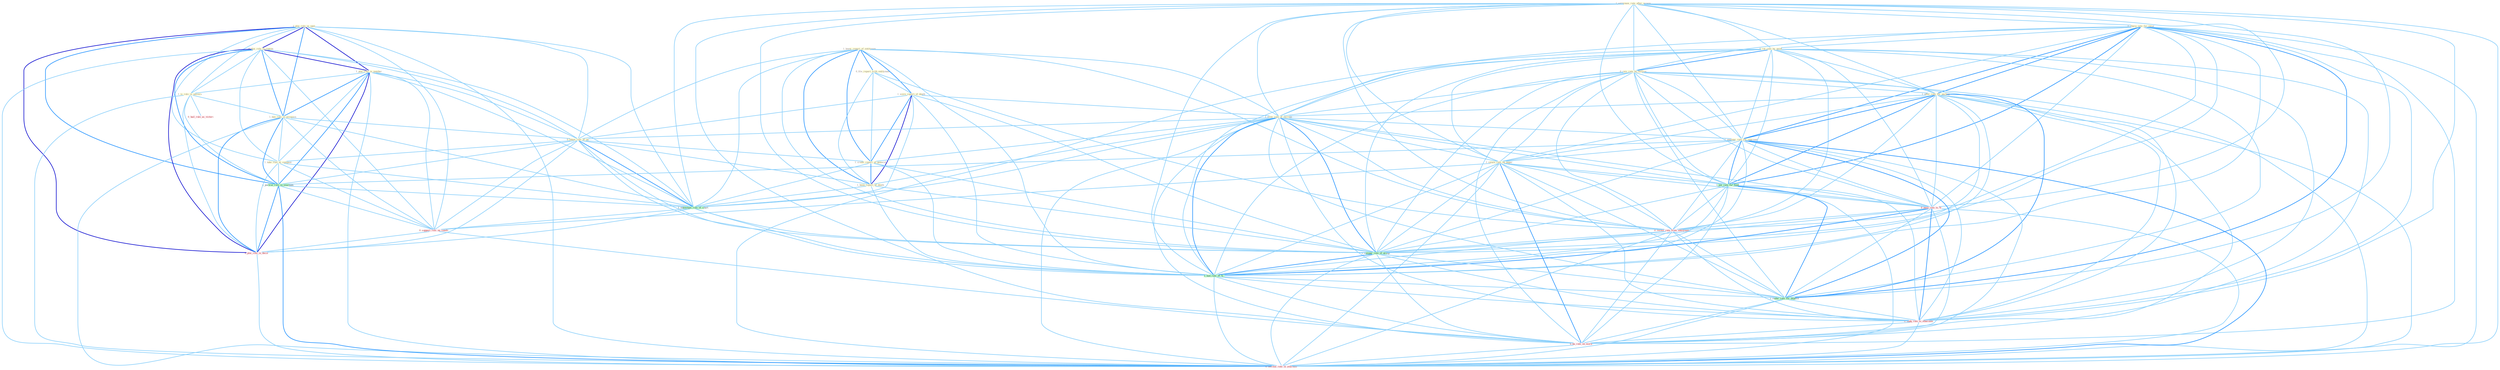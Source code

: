Graph G{ 
    node
    [shape=polygon,style=filled,width=.5,height=.06,color="#BDFCC9",fixedsize=true,fontsize=4,
    fontcolor="#2f4f4f"];
    {node
    [color="#ffffe0", fontcolor="#8b7d6b"] "1_know_report_of_entitynam " "0_file_report_with_entitynam " "1_plai_role_in_oper " "1_entitynam_rate_after_expens " "0_plai_role_in_region " "1_plai_role_in_number " "0_charg_rate_for_insur " "1_is_rule_in_univers " "0_cut_rate_by_point " "1_ban_role_in_assassin " "1_were_report_of_death " "0_rais_rate_by_million " "1_offer_rate_for_packag " "1_slow_rate_of_increas " "0_taken_role_of_on " "1_take_role_at_compani " "1_announc_rate_for_yearnum " "1_credit_report_of_genocid " "1_been_report_of_death " "1_retain_rate_on_paper "}
{node [color="#fff0f5", fontcolor="#b22222"] "0_push_rate_to_% " "0_receiv_rate_from_entitynam " "0_support_role_on_condit " "0_hail_rule_as_victori " "0_nudg_rate_to_othernum " "0_plai_role_in_decis " "0_ha_rate_on_morn " "0_increas_rate_in_yearnum "}
edge [color="#B0E2FF"];

	"1_know_report_of_entitynam " -- "0_file_report_with_entitynam " [w="2", color="#1e90ff" , len=0.8];
	"1_know_report_of_entitynam " -- "1_were_report_of_death " [w="2", color="#1e90ff" , len=0.8];
	"1_know_report_of_entitynam " -- "1_slow_rate_of_increas " [w="1", color="#87cefa" ];
	"1_know_report_of_entitynam " -- "0_taken_role_of_on " [w="1", color="#87cefa" ];
	"1_know_report_of_entitynam " -- "1_credit_report_of_genocid " [w="2", color="#1e90ff" , len=0.8];
	"1_know_report_of_entitynam " -- "1_been_report_of_death " [w="2", color="#1e90ff" , len=0.8];
	"1_know_report_of_entitynam " -- "1_entitynam_role_of_court " [w="1", color="#87cefa" ];
	"1_know_report_of_entitynam " -- "0_receiv_rate_from_entitynam " [w="1", color="#87cefa" ];
	"1_know_report_of_entitynam " -- "1_compar_rate_of_group " [w="1", color="#87cefa" ];
	"1_know_report_of_entitynam " -- "1_had_rate_of_% " [w="1", color="#87cefa" ];
	"0_file_report_with_entitynam " -- "1_were_report_of_death " [w="1", color="#87cefa" ];
	"0_file_report_with_entitynam " -- "1_credit_report_of_genocid " [w="1", color="#87cefa" ];
	"0_file_report_with_entitynam " -- "1_been_report_of_death " [w="1", color="#87cefa" ];
	"0_file_report_with_entitynam " -- "0_receiv_rate_from_entitynam " [w="1", color="#87cefa" ];
	"1_plai_role_in_oper " -- "0_plai_role_in_region " [w="3", color="#0000cd" , len=0.6];
	"1_plai_role_in_oper " -- "1_plai_role_in_number " [w="3", color="#0000cd" , len=0.6];
	"1_plai_role_in_oper " -- "1_is_rule_in_univers " [w="1", color="#87cefa" ];
	"1_plai_role_in_oper " -- "1_ban_role_in_assassin " [w="2", color="#1e90ff" , len=0.8];
	"1_plai_role_in_oper " -- "0_taken_role_of_on " [w="1", color="#87cefa" ];
	"1_plai_role_in_oper " -- "1_take_role_at_compani " [w="1", color="#87cefa" ];
	"1_plai_role_in_oper " -- "1_portrai_role_in_yearnum " [w="2", color="#1e90ff" , len=0.8];
	"1_plai_role_in_oper " -- "1_entitynam_role_of_court " [w="1", color="#87cefa" ];
	"1_plai_role_in_oper " -- "0_support_role_on_condit " [w="1", color="#87cefa" ];
	"1_plai_role_in_oper " -- "0_plai_role_in_decis " [w="3", color="#0000cd" , len=0.6];
	"1_plai_role_in_oper " -- "0_increas_rate_in_yearnum " [w="1", color="#87cefa" ];
	"1_entitynam_rate_after_expens " -- "0_charg_rate_for_insur " [w="1", color="#87cefa" ];
	"1_entitynam_rate_after_expens " -- "0_cut_rate_by_point " [w="1", color="#87cefa" ];
	"1_entitynam_rate_after_expens " -- "0_rais_rate_by_million " [w="1", color="#87cefa" ];
	"1_entitynam_rate_after_expens " -- "1_offer_rate_for_packag " [w="1", color="#87cefa" ];
	"1_entitynam_rate_after_expens " -- "1_slow_rate_of_increas " [w="1", color="#87cefa" ];
	"1_entitynam_rate_after_expens " -- "1_announc_rate_for_yearnum " [w="1", color="#87cefa" ];
	"1_entitynam_rate_after_expens " -- "1_retain_rate_on_paper " [w="1", color="#87cefa" ];
	"1_entitynam_rate_after_expens " -- "1_pai_rate_for_fund " [w="1", color="#87cefa" ];
	"1_entitynam_rate_after_expens " -- "0_push_rate_to_% " [w="1", color="#87cefa" ];
	"1_entitynam_rate_after_expens " -- "1_entitynam_role_of_court " [w="1", color="#87cefa" ];
	"1_entitynam_rate_after_expens " -- "0_receiv_rate_from_entitynam " [w="1", color="#87cefa" ];
	"1_entitynam_rate_after_expens " -- "1_compar_rate_of_group " [w="1", color="#87cefa" ];
	"1_entitynam_rate_after_expens " -- "1_had_rate_of_% " [w="1", color="#87cefa" ];
	"1_entitynam_rate_after_expens " -- "1_reduc_rate_for_deposit " [w="1", color="#87cefa" ];
	"1_entitynam_rate_after_expens " -- "0_nudg_rate_to_othernum " [w="1", color="#87cefa" ];
	"1_entitynam_rate_after_expens " -- "0_ha_rate_on_morn " [w="1", color="#87cefa" ];
	"1_entitynam_rate_after_expens " -- "0_increas_rate_in_yearnum " [w="1", color="#87cefa" ];
	"0_plai_role_in_region " -- "1_plai_role_in_number " [w="3", color="#0000cd" , len=0.6];
	"0_plai_role_in_region " -- "1_is_rule_in_univers " [w="1", color="#87cefa" ];
	"0_plai_role_in_region " -- "1_ban_role_in_assassin " [w="2", color="#1e90ff" , len=0.8];
	"0_plai_role_in_region " -- "0_taken_role_of_on " [w="1", color="#87cefa" ];
	"0_plai_role_in_region " -- "1_take_role_at_compani " [w="1", color="#87cefa" ];
	"0_plai_role_in_region " -- "1_portrai_role_in_yearnum " [w="2", color="#1e90ff" , len=0.8];
	"0_plai_role_in_region " -- "1_entitynam_role_of_court " [w="1", color="#87cefa" ];
	"0_plai_role_in_region " -- "0_support_role_on_condit " [w="1", color="#87cefa" ];
	"0_plai_role_in_region " -- "0_plai_role_in_decis " [w="3", color="#0000cd" , len=0.6];
	"0_plai_role_in_region " -- "0_increas_rate_in_yearnum " [w="1", color="#87cefa" ];
	"1_plai_role_in_number " -- "1_is_rule_in_univers " [w="1", color="#87cefa" ];
	"1_plai_role_in_number " -- "1_ban_role_in_assassin " [w="2", color="#1e90ff" , len=0.8];
	"1_plai_role_in_number " -- "0_taken_role_of_on " [w="1", color="#87cefa" ];
	"1_plai_role_in_number " -- "1_take_role_at_compani " [w="1", color="#87cefa" ];
	"1_plai_role_in_number " -- "1_portrai_role_in_yearnum " [w="2", color="#1e90ff" , len=0.8];
	"1_plai_role_in_number " -- "1_entitynam_role_of_court " [w="1", color="#87cefa" ];
	"1_plai_role_in_number " -- "0_support_role_on_condit " [w="1", color="#87cefa" ];
	"1_plai_role_in_number " -- "0_plai_role_in_decis " [w="3", color="#0000cd" , len=0.6];
	"1_plai_role_in_number " -- "0_increas_rate_in_yearnum " [w="1", color="#87cefa" ];
	"0_charg_rate_for_insur " -- "0_cut_rate_by_point " [w="1", color="#87cefa" ];
	"0_charg_rate_for_insur " -- "0_rais_rate_by_million " [w="1", color="#87cefa" ];
	"0_charg_rate_for_insur " -- "1_offer_rate_for_packag " [w="2", color="#1e90ff" , len=0.8];
	"0_charg_rate_for_insur " -- "1_slow_rate_of_increas " [w="1", color="#87cefa" ];
	"0_charg_rate_for_insur " -- "1_announc_rate_for_yearnum " [w="2", color="#1e90ff" , len=0.8];
	"0_charg_rate_for_insur " -- "1_retain_rate_on_paper " [w="1", color="#87cefa" ];
	"0_charg_rate_for_insur " -- "1_pai_rate_for_fund " [w="2", color="#1e90ff" , len=0.8];
	"0_charg_rate_for_insur " -- "0_push_rate_to_% " [w="1", color="#87cefa" ];
	"0_charg_rate_for_insur " -- "0_receiv_rate_from_entitynam " [w="1", color="#87cefa" ];
	"0_charg_rate_for_insur " -- "1_compar_rate_of_group " [w="1", color="#87cefa" ];
	"0_charg_rate_for_insur " -- "1_had_rate_of_% " [w="1", color="#87cefa" ];
	"0_charg_rate_for_insur " -- "1_reduc_rate_for_deposit " [w="2", color="#1e90ff" , len=0.8];
	"0_charg_rate_for_insur " -- "0_nudg_rate_to_othernum " [w="1", color="#87cefa" ];
	"0_charg_rate_for_insur " -- "0_ha_rate_on_morn " [w="1", color="#87cefa" ];
	"0_charg_rate_for_insur " -- "0_increas_rate_in_yearnum " [w="1", color="#87cefa" ];
	"1_is_rule_in_univers " -- "1_ban_role_in_assassin " [w="1", color="#87cefa" ];
	"1_is_rule_in_univers " -- "1_portrai_role_in_yearnum " [w="1", color="#87cefa" ];
	"1_is_rule_in_univers " -- "0_hail_rule_as_victori " [w="1", color="#87cefa" ];
	"1_is_rule_in_univers " -- "0_plai_role_in_decis " [w="1", color="#87cefa" ];
	"1_is_rule_in_univers " -- "0_increas_rate_in_yearnum " [w="1", color="#87cefa" ];
	"0_cut_rate_by_point " -- "0_rais_rate_by_million " [w="2", color="#1e90ff" , len=0.8];
	"0_cut_rate_by_point " -- "1_offer_rate_for_packag " [w="1", color="#87cefa" ];
	"0_cut_rate_by_point " -- "1_slow_rate_of_increas " [w="1", color="#87cefa" ];
	"0_cut_rate_by_point " -- "1_announc_rate_for_yearnum " [w="1", color="#87cefa" ];
	"0_cut_rate_by_point " -- "1_retain_rate_on_paper " [w="1", color="#87cefa" ];
	"0_cut_rate_by_point " -- "1_pai_rate_for_fund " [w="1", color="#87cefa" ];
	"0_cut_rate_by_point " -- "0_push_rate_to_% " [w="1", color="#87cefa" ];
	"0_cut_rate_by_point " -- "0_receiv_rate_from_entitynam " [w="1", color="#87cefa" ];
	"0_cut_rate_by_point " -- "1_compar_rate_of_group " [w="1", color="#87cefa" ];
	"0_cut_rate_by_point " -- "1_had_rate_of_% " [w="1", color="#87cefa" ];
	"0_cut_rate_by_point " -- "1_reduc_rate_for_deposit " [w="1", color="#87cefa" ];
	"0_cut_rate_by_point " -- "0_nudg_rate_to_othernum " [w="1", color="#87cefa" ];
	"0_cut_rate_by_point " -- "0_ha_rate_on_morn " [w="1", color="#87cefa" ];
	"0_cut_rate_by_point " -- "0_increas_rate_in_yearnum " [w="1", color="#87cefa" ];
	"1_ban_role_in_assassin " -- "0_taken_role_of_on " [w="1", color="#87cefa" ];
	"1_ban_role_in_assassin " -- "1_take_role_at_compani " [w="1", color="#87cefa" ];
	"1_ban_role_in_assassin " -- "1_portrai_role_in_yearnum " [w="2", color="#1e90ff" , len=0.8];
	"1_ban_role_in_assassin " -- "1_entitynam_role_of_court " [w="1", color="#87cefa" ];
	"1_ban_role_in_assassin " -- "0_support_role_on_condit " [w="1", color="#87cefa" ];
	"1_ban_role_in_assassin " -- "0_plai_role_in_decis " [w="2", color="#1e90ff" , len=0.8];
	"1_ban_role_in_assassin " -- "0_increas_rate_in_yearnum " [w="1", color="#87cefa" ];
	"1_were_report_of_death " -- "1_slow_rate_of_increas " [w="1", color="#87cefa" ];
	"1_were_report_of_death " -- "0_taken_role_of_on " [w="1", color="#87cefa" ];
	"1_were_report_of_death " -- "1_credit_report_of_genocid " [w="2", color="#1e90ff" , len=0.8];
	"1_were_report_of_death " -- "1_been_report_of_death " [w="3", color="#0000cd" , len=0.6];
	"1_were_report_of_death " -- "1_entitynam_role_of_court " [w="1", color="#87cefa" ];
	"1_were_report_of_death " -- "1_compar_rate_of_group " [w="1", color="#87cefa" ];
	"1_were_report_of_death " -- "1_had_rate_of_% " [w="1", color="#87cefa" ];
	"0_rais_rate_by_million " -- "1_offer_rate_for_packag " [w="1", color="#87cefa" ];
	"0_rais_rate_by_million " -- "1_slow_rate_of_increas " [w="1", color="#87cefa" ];
	"0_rais_rate_by_million " -- "1_announc_rate_for_yearnum " [w="1", color="#87cefa" ];
	"0_rais_rate_by_million " -- "1_retain_rate_on_paper " [w="1", color="#87cefa" ];
	"0_rais_rate_by_million " -- "1_pai_rate_for_fund " [w="1", color="#87cefa" ];
	"0_rais_rate_by_million " -- "0_push_rate_to_% " [w="1", color="#87cefa" ];
	"0_rais_rate_by_million " -- "0_receiv_rate_from_entitynam " [w="1", color="#87cefa" ];
	"0_rais_rate_by_million " -- "1_compar_rate_of_group " [w="1", color="#87cefa" ];
	"0_rais_rate_by_million " -- "1_had_rate_of_% " [w="1", color="#87cefa" ];
	"0_rais_rate_by_million " -- "1_reduc_rate_for_deposit " [w="1", color="#87cefa" ];
	"0_rais_rate_by_million " -- "0_nudg_rate_to_othernum " [w="1", color="#87cefa" ];
	"0_rais_rate_by_million " -- "0_ha_rate_on_morn " [w="1", color="#87cefa" ];
	"0_rais_rate_by_million " -- "0_increas_rate_in_yearnum " [w="1", color="#87cefa" ];
	"1_offer_rate_for_packag " -- "1_slow_rate_of_increas " [w="1", color="#87cefa" ];
	"1_offer_rate_for_packag " -- "1_announc_rate_for_yearnum " [w="2", color="#1e90ff" , len=0.8];
	"1_offer_rate_for_packag " -- "1_retain_rate_on_paper " [w="1", color="#87cefa" ];
	"1_offer_rate_for_packag " -- "1_pai_rate_for_fund " [w="2", color="#1e90ff" , len=0.8];
	"1_offer_rate_for_packag " -- "0_push_rate_to_% " [w="1", color="#87cefa" ];
	"1_offer_rate_for_packag " -- "0_receiv_rate_from_entitynam " [w="1", color="#87cefa" ];
	"1_offer_rate_for_packag " -- "1_compar_rate_of_group " [w="1", color="#87cefa" ];
	"1_offer_rate_for_packag " -- "1_had_rate_of_% " [w="1", color="#87cefa" ];
	"1_offer_rate_for_packag " -- "1_reduc_rate_for_deposit " [w="2", color="#1e90ff" , len=0.8];
	"1_offer_rate_for_packag " -- "0_nudg_rate_to_othernum " [w="1", color="#87cefa" ];
	"1_offer_rate_for_packag " -- "0_ha_rate_on_morn " [w="1", color="#87cefa" ];
	"1_offer_rate_for_packag " -- "0_increas_rate_in_yearnum " [w="1", color="#87cefa" ];
	"1_slow_rate_of_increas " -- "0_taken_role_of_on " [w="1", color="#87cefa" ];
	"1_slow_rate_of_increas " -- "1_announc_rate_for_yearnum " [w="1", color="#87cefa" ];
	"1_slow_rate_of_increas " -- "1_credit_report_of_genocid " [w="1", color="#87cefa" ];
	"1_slow_rate_of_increas " -- "1_been_report_of_death " [w="1", color="#87cefa" ];
	"1_slow_rate_of_increas " -- "1_retain_rate_on_paper " [w="1", color="#87cefa" ];
	"1_slow_rate_of_increas " -- "1_pai_rate_for_fund " [w="1", color="#87cefa" ];
	"1_slow_rate_of_increas " -- "0_push_rate_to_% " [w="1", color="#87cefa" ];
	"1_slow_rate_of_increas " -- "1_entitynam_role_of_court " [w="1", color="#87cefa" ];
	"1_slow_rate_of_increas " -- "0_receiv_rate_from_entitynam " [w="1", color="#87cefa" ];
	"1_slow_rate_of_increas " -- "1_compar_rate_of_group " [w="2", color="#1e90ff" , len=0.8];
	"1_slow_rate_of_increas " -- "1_had_rate_of_% " [w="2", color="#1e90ff" , len=0.8];
	"1_slow_rate_of_increas " -- "1_reduc_rate_for_deposit " [w="1", color="#87cefa" ];
	"1_slow_rate_of_increas " -- "0_nudg_rate_to_othernum " [w="1", color="#87cefa" ];
	"1_slow_rate_of_increas " -- "0_ha_rate_on_morn " [w="1", color="#87cefa" ];
	"1_slow_rate_of_increas " -- "0_increas_rate_in_yearnum " [w="1", color="#87cefa" ];
	"0_taken_role_of_on " -- "1_take_role_at_compani " [w="1", color="#87cefa" ];
	"0_taken_role_of_on " -- "1_credit_report_of_genocid " [w="1", color="#87cefa" ];
	"0_taken_role_of_on " -- "1_been_report_of_death " [w="1", color="#87cefa" ];
	"0_taken_role_of_on " -- "1_portrai_role_in_yearnum " [w="1", color="#87cefa" ];
	"0_taken_role_of_on " -- "1_entitynam_role_of_court " [w="2", color="#1e90ff" , len=0.8];
	"0_taken_role_of_on " -- "1_compar_rate_of_group " [w="1", color="#87cefa" ];
	"0_taken_role_of_on " -- "0_support_role_on_condit " [w="1", color="#87cefa" ];
	"0_taken_role_of_on " -- "1_had_rate_of_% " [w="1", color="#87cefa" ];
	"0_taken_role_of_on " -- "0_plai_role_in_decis " [w="1", color="#87cefa" ];
	"1_take_role_at_compani " -- "1_portrai_role_in_yearnum " [w="1", color="#87cefa" ];
	"1_take_role_at_compani " -- "1_entitynam_role_of_court " [w="1", color="#87cefa" ];
	"1_take_role_at_compani " -- "0_support_role_on_condit " [w="1", color="#87cefa" ];
	"1_take_role_at_compani " -- "0_plai_role_in_decis " [w="1", color="#87cefa" ];
	"1_announc_rate_for_yearnum " -- "1_retain_rate_on_paper " [w="1", color="#87cefa" ];
	"1_announc_rate_for_yearnum " -- "1_portrai_role_in_yearnum " [w="1", color="#87cefa" ];
	"1_announc_rate_for_yearnum " -- "1_pai_rate_for_fund " [w="2", color="#1e90ff" , len=0.8];
	"1_announc_rate_for_yearnum " -- "0_push_rate_to_% " [w="1", color="#87cefa" ];
	"1_announc_rate_for_yearnum " -- "0_receiv_rate_from_entitynam " [w="1", color="#87cefa" ];
	"1_announc_rate_for_yearnum " -- "1_compar_rate_of_group " [w="1", color="#87cefa" ];
	"1_announc_rate_for_yearnum " -- "1_had_rate_of_% " [w="1", color="#87cefa" ];
	"1_announc_rate_for_yearnum " -- "1_reduc_rate_for_deposit " [w="2", color="#1e90ff" , len=0.8];
	"1_announc_rate_for_yearnum " -- "0_nudg_rate_to_othernum " [w="1", color="#87cefa" ];
	"1_announc_rate_for_yearnum " -- "0_ha_rate_on_morn " [w="1", color="#87cefa" ];
	"1_announc_rate_for_yearnum " -- "0_increas_rate_in_yearnum " [w="2", color="#1e90ff" , len=0.8];
	"1_credit_report_of_genocid " -- "1_been_report_of_death " [w="2", color="#1e90ff" , len=0.8];
	"1_credit_report_of_genocid " -- "1_entitynam_role_of_court " [w="1", color="#87cefa" ];
	"1_credit_report_of_genocid " -- "1_compar_rate_of_group " [w="1", color="#87cefa" ];
	"1_credit_report_of_genocid " -- "1_had_rate_of_% " [w="1", color="#87cefa" ];
	"1_been_report_of_death " -- "1_entitynam_role_of_court " [w="1", color="#87cefa" ];
	"1_been_report_of_death " -- "1_compar_rate_of_group " [w="1", color="#87cefa" ];
	"1_been_report_of_death " -- "1_had_rate_of_% " [w="1", color="#87cefa" ];
	"1_retain_rate_on_paper " -- "1_pai_rate_for_fund " [w="1", color="#87cefa" ];
	"1_retain_rate_on_paper " -- "0_push_rate_to_% " [w="1", color="#87cefa" ];
	"1_retain_rate_on_paper " -- "0_receiv_rate_from_entitynam " [w="1", color="#87cefa" ];
	"1_retain_rate_on_paper " -- "1_compar_rate_of_group " [w="1", color="#87cefa" ];
	"1_retain_rate_on_paper " -- "0_support_role_on_condit " [w="1", color="#87cefa" ];
	"1_retain_rate_on_paper " -- "1_had_rate_of_% " [w="1", color="#87cefa" ];
	"1_retain_rate_on_paper " -- "1_reduc_rate_for_deposit " [w="1", color="#87cefa" ];
	"1_retain_rate_on_paper " -- "0_nudg_rate_to_othernum " [w="1", color="#87cefa" ];
	"1_retain_rate_on_paper " -- "0_ha_rate_on_morn " [w="2", color="#1e90ff" , len=0.8];
	"1_retain_rate_on_paper " -- "0_increas_rate_in_yearnum " [w="1", color="#87cefa" ];
	"1_portrai_role_in_yearnum " -- "1_entitynam_role_of_court " [w="1", color="#87cefa" ];
	"1_portrai_role_in_yearnum " -- "0_support_role_on_condit " [w="1", color="#87cefa" ];
	"1_portrai_role_in_yearnum " -- "0_plai_role_in_decis " [w="2", color="#1e90ff" , len=0.8];
	"1_portrai_role_in_yearnum " -- "0_increas_rate_in_yearnum " [w="2", color="#1e90ff" , len=0.8];
	"1_pai_rate_for_fund " -- "0_push_rate_to_% " [w="1", color="#87cefa" ];
	"1_pai_rate_for_fund " -- "0_receiv_rate_from_entitynam " [w="1", color="#87cefa" ];
	"1_pai_rate_for_fund " -- "1_compar_rate_of_group " [w="1", color="#87cefa" ];
	"1_pai_rate_for_fund " -- "1_had_rate_of_% " [w="1", color="#87cefa" ];
	"1_pai_rate_for_fund " -- "1_reduc_rate_for_deposit " [w="2", color="#1e90ff" , len=0.8];
	"1_pai_rate_for_fund " -- "0_nudg_rate_to_othernum " [w="1", color="#87cefa" ];
	"1_pai_rate_for_fund " -- "0_ha_rate_on_morn " [w="1", color="#87cefa" ];
	"1_pai_rate_for_fund " -- "0_increas_rate_in_yearnum " [w="1", color="#87cefa" ];
	"0_push_rate_to_% " -- "0_receiv_rate_from_entitynam " [w="1", color="#87cefa" ];
	"0_push_rate_to_% " -- "1_compar_rate_of_group " [w="1", color="#87cefa" ];
	"0_push_rate_to_% " -- "1_had_rate_of_% " [w="2", color="#1e90ff" , len=0.8];
	"0_push_rate_to_% " -- "1_reduc_rate_for_deposit " [w="1", color="#87cefa" ];
	"0_push_rate_to_% " -- "0_nudg_rate_to_othernum " [w="2", color="#1e90ff" , len=0.8];
	"0_push_rate_to_% " -- "0_ha_rate_on_morn " [w="1", color="#87cefa" ];
	"0_push_rate_to_% " -- "0_increas_rate_in_yearnum " [w="1", color="#87cefa" ];
	"1_entitynam_role_of_court " -- "1_compar_rate_of_group " [w="1", color="#87cefa" ];
	"1_entitynam_role_of_court " -- "0_support_role_on_condit " [w="1", color="#87cefa" ];
	"1_entitynam_role_of_court " -- "1_had_rate_of_% " [w="1", color="#87cefa" ];
	"1_entitynam_role_of_court " -- "0_plai_role_in_decis " [w="1", color="#87cefa" ];
	"0_receiv_rate_from_entitynam " -- "1_compar_rate_of_group " [w="1", color="#87cefa" ];
	"0_receiv_rate_from_entitynam " -- "1_had_rate_of_% " [w="1", color="#87cefa" ];
	"0_receiv_rate_from_entitynam " -- "1_reduc_rate_for_deposit " [w="1", color="#87cefa" ];
	"0_receiv_rate_from_entitynam " -- "0_nudg_rate_to_othernum " [w="1", color="#87cefa" ];
	"0_receiv_rate_from_entitynam " -- "0_ha_rate_on_morn " [w="1", color="#87cefa" ];
	"0_receiv_rate_from_entitynam " -- "0_increas_rate_in_yearnum " [w="1", color="#87cefa" ];
	"1_compar_rate_of_group " -- "1_had_rate_of_% " [w="2", color="#1e90ff" , len=0.8];
	"1_compar_rate_of_group " -- "1_reduc_rate_for_deposit " [w="1", color="#87cefa" ];
	"1_compar_rate_of_group " -- "0_nudg_rate_to_othernum " [w="1", color="#87cefa" ];
	"1_compar_rate_of_group " -- "0_ha_rate_on_morn " [w="1", color="#87cefa" ];
	"1_compar_rate_of_group " -- "0_increas_rate_in_yearnum " [w="1", color="#87cefa" ];
	"0_support_role_on_condit " -- "0_plai_role_in_decis " [w="1", color="#87cefa" ];
	"0_support_role_on_condit " -- "0_ha_rate_on_morn " [w="1", color="#87cefa" ];
	"1_had_rate_of_% " -- "1_reduc_rate_for_deposit " [w="1", color="#87cefa" ];
	"1_had_rate_of_% " -- "0_nudg_rate_to_othernum " [w="1", color="#87cefa" ];
	"1_had_rate_of_% " -- "0_ha_rate_on_morn " [w="1", color="#87cefa" ];
	"1_had_rate_of_% " -- "0_increas_rate_in_yearnum " [w="1", color="#87cefa" ];
	"1_reduc_rate_for_deposit " -- "0_nudg_rate_to_othernum " [w="1", color="#87cefa" ];
	"1_reduc_rate_for_deposit " -- "0_ha_rate_on_morn " [w="1", color="#87cefa" ];
	"1_reduc_rate_for_deposit " -- "0_increas_rate_in_yearnum " [w="1", color="#87cefa" ];
	"0_nudg_rate_to_othernum " -- "0_ha_rate_on_morn " [w="1", color="#87cefa" ];
	"0_nudg_rate_to_othernum " -- "0_increas_rate_in_yearnum " [w="1", color="#87cefa" ];
	"0_plai_role_in_decis " -- "0_increas_rate_in_yearnum " [w="1", color="#87cefa" ];
	"0_ha_rate_on_morn " -- "0_increas_rate_in_yearnum " [w="1", color="#87cefa" ];
}